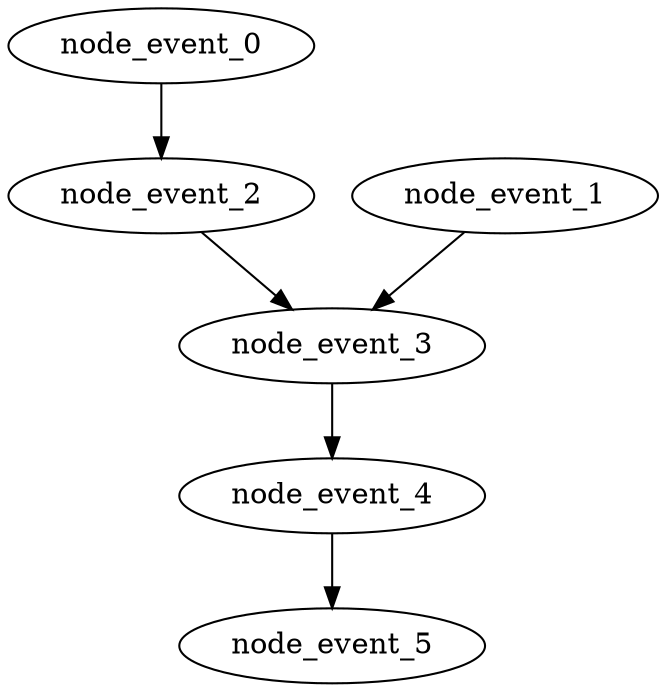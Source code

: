 digraph {
    node_event_0 [EventIndex="0" EventType="DotQasm.Scheduling.GateEvent" Depth="1" Dependencies="0" Latency="00:00:00.0010000" Priority="0.008"];
    node_event_1 [EventIndex="1" EventType="DotQasm.Scheduling.GateEvent" Depth="1" Dependencies="0" Latency="00:00:00.0010000" Priority="0.007"];
    node_event_2 [EventIndex="2" EventType="DotQasm.Scheduling.GateEvent" Depth="2" Dependencies="1" Latency="00:00:00.0010000" Priority="0.007"];
    node_event_3 [EventIndex="3" EventType="DotQasm.Scheduling.ControlledGateEvent" Depth="3" Dependencies="3" Latency="00:00:00.0020000" Priority="0.006"];
    node_event_4 [EventIndex="4" EventType="DotQasm.Scheduling.GateEvent" Depth="4" Dependencies="4" Latency="00:00:00.0010000" Priority="0.004"];
    node_event_5 [EventIndex="5" EventType="DotQasm.Scheduling.MeasurementEvent" Depth="5" Dependencies="5" Latency="00:00:00.0030000" Priority="0.003"];
    node_event_0 -> node_event_2;
    node_event_1 -> node_event_3;
    node_event_2 -> node_event_3;
    node_event_3 -> node_event_4;
    node_event_4 -> node_event_5;
}
